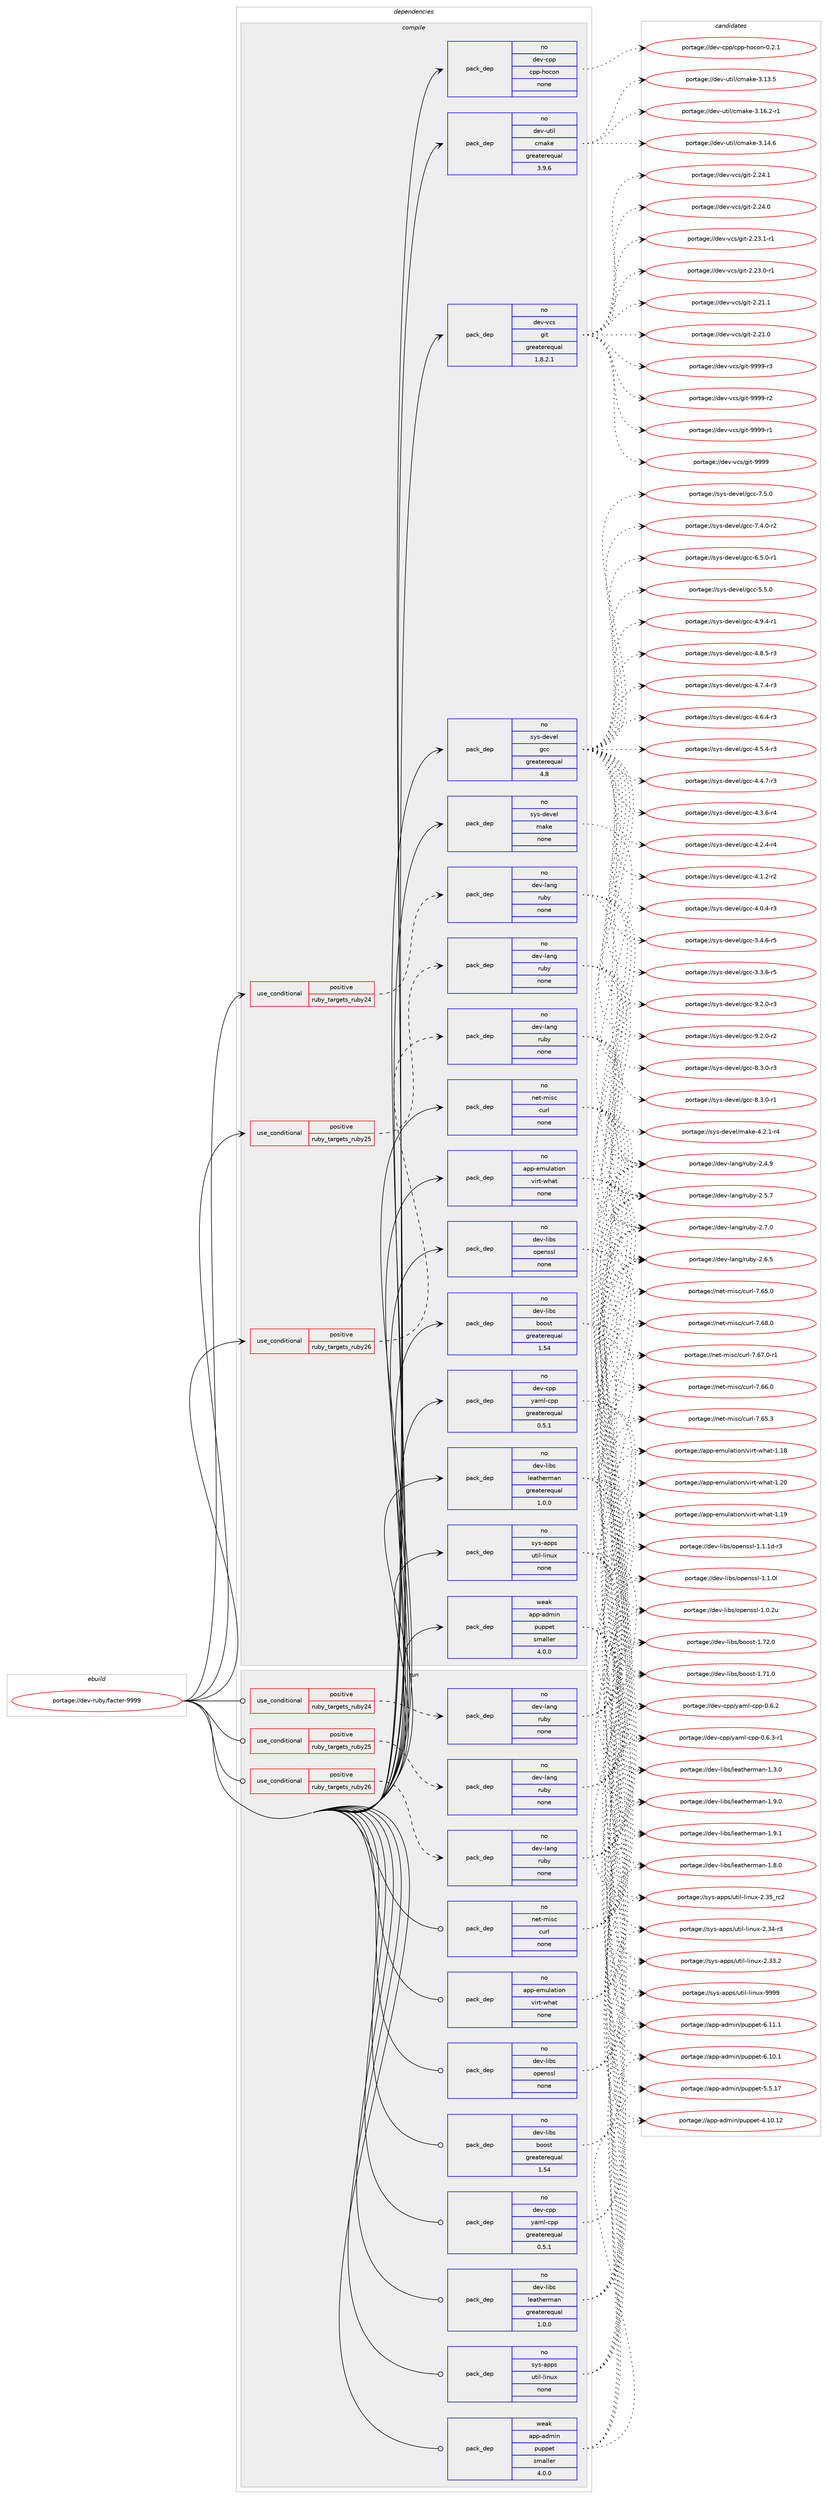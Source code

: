 digraph prolog {

# *************
# Graph options
# *************

newrank=true;
concentrate=true;
compound=true;
graph [rankdir=LR,fontname=Helvetica,fontsize=10,ranksep=1.5];#, ranksep=2.5, nodesep=0.2];
edge  [arrowhead=vee];
node  [fontname=Helvetica,fontsize=10];

# **********
# The ebuild
# **********

subgraph cluster_leftcol {
color=gray;
label=<<i>ebuild</i>>;
id [label="portage://dev-ruby/facter-9999", color=red, width=4, href="../dev-ruby/facter-9999.svg"];
}

# ****************
# The dependencies
# ****************

subgraph cluster_midcol {
color=gray;
label=<<i>dependencies</i>>;
subgraph cluster_compile {
fillcolor="#eeeeee";
style=filled;
label=<<i>compile</i>>;
subgraph cond88057 {
dependency357567 [label=<<TABLE BORDER="0" CELLBORDER="1" CELLSPACING="0" CELLPADDING="4"><TR><TD ROWSPAN="3" CELLPADDING="10">use_conditional</TD></TR><TR><TD>positive</TD></TR><TR><TD>ruby_targets_ruby24</TD></TR></TABLE>>, shape=none, color=red];
subgraph pack264697 {
dependency357568 [label=<<TABLE BORDER="0" CELLBORDER="1" CELLSPACING="0" CELLPADDING="4" WIDTH="220"><TR><TD ROWSPAN="6" CELLPADDING="30">pack_dep</TD></TR><TR><TD WIDTH="110">no</TD></TR><TR><TD>dev-lang</TD></TR><TR><TD>ruby</TD></TR><TR><TD>none</TD></TR><TR><TD></TD></TR></TABLE>>, shape=none, color=blue];
}
dependency357567:e -> dependency357568:w [weight=20,style="dashed",arrowhead="vee"];
}
id:e -> dependency357567:w [weight=20,style="solid",arrowhead="vee"];
subgraph cond88058 {
dependency357569 [label=<<TABLE BORDER="0" CELLBORDER="1" CELLSPACING="0" CELLPADDING="4"><TR><TD ROWSPAN="3" CELLPADDING="10">use_conditional</TD></TR><TR><TD>positive</TD></TR><TR><TD>ruby_targets_ruby25</TD></TR></TABLE>>, shape=none, color=red];
subgraph pack264698 {
dependency357570 [label=<<TABLE BORDER="0" CELLBORDER="1" CELLSPACING="0" CELLPADDING="4" WIDTH="220"><TR><TD ROWSPAN="6" CELLPADDING="30">pack_dep</TD></TR><TR><TD WIDTH="110">no</TD></TR><TR><TD>dev-lang</TD></TR><TR><TD>ruby</TD></TR><TR><TD>none</TD></TR><TR><TD></TD></TR></TABLE>>, shape=none, color=blue];
}
dependency357569:e -> dependency357570:w [weight=20,style="dashed",arrowhead="vee"];
}
id:e -> dependency357569:w [weight=20,style="solid",arrowhead="vee"];
subgraph cond88059 {
dependency357571 [label=<<TABLE BORDER="0" CELLBORDER="1" CELLSPACING="0" CELLPADDING="4"><TR><TD ROWSPAN="3" CELLPADDING="10">use_conditional</TD></TR><TR><TD>positive</TD></TR><TR><TD>ruby_targets_ruby26</TD></TR></TABLE>>, shape=none, color=red];
subgraph pack264699 {
dependency357572 [label=<<TABLE BORDER="0" CELLBORDER="1" CELLSPACING="0" CELLPADDING="4" WIDTH="220"><TR><TD ROWSPAN="6" CELLPADDING="30">pack_dep</TD></TR><TR><TD WIDTH="110">no</TD></TR><TR><TD>dev-lang</TD></TR><TR><TD>ruby</TD></TR><TR><TD>none</TD></TR><TR><TD></TD></TR></TABLE>>, shape=none, color=blue];
}
dependency357571:e -> dependency357572:w [weight=20,style="dashed",arrowhead="vee"];
}
id:e -> dependency357571:w [weight=20,style="solid",arrowhead="vee"];
subgraph pack264700 {
dependency357573 [label=<<TABLE BORDER="0" CELLBORDER="1" CELLSPACING="0" CELLPADDING="4" WIDTH="220"><TR><TD ROWSPAN="6" CELLPADDING="30">pack_dep</TD></TR><TR><TD WIDTH="110">no</TD></TR><TR><TD>app-emulation</TD></TR><TR><TD>virt-what</TD></TR><TR><TD>none</TD></TR><TR><TD></TD></TR></TABLE>>, shape=none, color=blue];
}
id:e -> dependency357573:w [weight=20,style="solid",arrowhead="vee"];
subgraph pack264701 {
dependency357574 [label=<<TABLE BORDER="0" CELLBORDER="1" CELLSPACING="0" CELLPADDING="4" WIDTH="220"><TR><TD ROWSPAN="6" CELLPADDING="30">pack_dep</TD></TR><TR><TD WIDTH="110">no</TD></TR><TR><TD>dev-cpp</TD></TR><TR><TD>cpp-hocon</TD></TR><TR><TD>none</TD></TR><TR><TD></TD></TR></TABLE>>, shape=none, color=blue];
}
id:e -> dependency357574:w [weight=20,style="solid",arrowhead="vee"];
subgraph pack264702 {
dependency357575 [label=<<TABLE BORDER="0" CELLBORDER="1" CELLSPACING="0" CELLPADDING="4" WIDTH="220"><TR><TD ROWSPAN="6" CELLPADDING="30">pack_dep</TD></TR><TR><TD WIDTH="110">no</TD></TR><TR><TD>dev-cpp</TD></TR><TR><TD>yaml-cpp</TD></TR><TR><TD>greaterequal</TD></TR><TR><TD>0.5.1</TD></TR></TABLE>>, shape=none, color=blue];
}
id:e -> dependency357575:w [weight=20,style="solid",arrowhead="vee"];
subgraph pack264703 {
dependency357576 [label=<<TABLE BORDER="0" CELLBORDER="1" CELLSPACING="0" CELLPADDING="4" WIDTH="220"><TR><TD ROWSPAN="6" CELLPADDING="30">pack_dep</TD></TR><TR><TD WIDTH="110">no</TD></TR><TR><TD>dev-libs</TD></TR><TR><TD>boost</TD></TR><TR><TD>greaterequal</TD></TR><TR><TD>1.54</TD></TR></TABLE>>, shape=none, color=blue];
}
id:e -> dependency357576:w [weight=20,style="solid",arrowhead="vee"];
subgraph pack264704 {
dependency357577 [label=<<TABLE BORDER="0" CELLBORDER="1" CELLSPACING="0" CELLPADDING="4" WIDTH="220"><TR><TD ROWSPAN="6" CELLPADDING="30">pack_dep</TD></TR><TR><TD WIDTH="110">no</TD></TR><TR><TD>dev-libs</TD></TR><TR><TD>leatherman</TD></TR><TR><TD>greaterequal</TD></TR><TR><TD>1.0.0</TD></TR></TABLE>>, shape=none, color=blue];
}
id:e -> dependency357577:w [weight=20,style="solid",arrowhead="vee"];
subgraph pack264705 {
dependency357578 [label=<<TABLE BORDER="0" CELLBORDER="1" CELLSPACING="0" CELLPADDING="4" WIDTH="220"><TR><TD ROWSPAN="6" CELLPADDING="30">pack_dep</TD></TR><TR><TD WIDTH="110">no</TD></TR><TR><TD>dev-libs</TD></TR><TR><TD>openssl</TD></TR><TR><TD>none</TD></TR><TR><TD></TD></TR></TABLE>>, shape=none, color=blue];
}
id:e -> dependency357578:w [weight=20,style="solid",arrowhead="vee"];
subgraph pack264706 {
dependency357579 [label=<<TABLE BORDER="0" CELLBORDER="1" CELLSPACING="0" CELLPADDING="4" WIDTH="220"><TR><TD ROWSPAN="6" CELLPADDING="30">pack_dep</TD></TR><TR><TD WIDTH="110">no</TD></TR><TR><TD>dev-util</TD></TR><TR><TD>cmake</TD></TR><TR><TD>greaterequal</TD></TR><TR><TD>3.9.6</TD></TR></TABLE>>, shape=none, color=blue];
}
id:e -> dependency357579:w [weight=20,style="solid",arrowhead="vee"];
subgraph pack264707 {
dependency357580 [label=<<TABLE BORDER="0" CELLBORDER="1" CELLSPACING="0" CELLPADDING="4" WIDTH="220"><TR><TD ROWSPAN="6" CELLPADDING="30">pack_dep</TD></TR><TR><TD WIDTH="110">no</TD></TR><TR><TD>dev-vcs</TD></TR><TR><TD>git</TD></TR><TR><TD>greaterequal</TD></TR><TR><TD>1.8.2.1</TD></TR></TABLE>>, shape=none, color=blue];
}
id:e -> dependency357580:w [weight=20,style="solid",arrowhead="vee"];
subgraph pack264708 {
dependency357581 [label=<<TABLE BORDER="0" CELLBORDER="1" CELLSPACING="0" CELLPADDING="4" WIDTH="220"><TR><TD ROWSPAN="6" CELLPADDING="30">pack_dep</TD></TR><TR><TD WIDTH="110">no</TD></TR><TR><TD>net-misc</TD></TR><TR><TD>curl</TD></TR><TR><TD>none</TD></TR><TR><TD></TD></TR></TABLE>>, shape=none, color=blue];
}
id:e -> dependency357581:w [weight=20,style="solid",arrowhead="vee"];
subgraph pack264709 {
dependency357582 [label=<<TABLE BORDER="0" CELLBORDER="1" CELLSPACING="0" CELLPADDING="4" WIDTH="220"><TR><TD ROWSPAN="6" CELLPADDING="30">pack_dep</TD></TR><TR><TD WIDTH="110">no</TD></TR><TR><TD>sys-apps</TD></TR><TR><TD>util-linux</TD></TR><TR><TD>none</TD></TR><TR><TD></TD></TR></TABLE>>, shape=none, color=blue];
}
id:e -> dependency357582:w [weight=20,style="solid",arrowhead="vee"];
subgraph pack264710 {
dependency357583 [label=<<TABLE BORDER="0" CELLBORDER="1" CELLSPACING="0" CELLPADDING="4" WIDTH="220"><TR><TD ROWSPAN="6" CELLPADDING="30">pack_dep</TD></TR><TR><TD WIDTH="110">no</TD></TR><TR><TD>sys-devel</TD></TR><TR><TD>gcc</TD></TR><TR><TD>greaterequal</TD></TR><TR><TD>4.8</TD></TR></TABLE>>, shape=none, color=blue];
}
id:e -> dependency357583:w [weight=20,style="solid",arrowhead="vee"];
subgraph pack264711 {
dependency357584 [label=<<TABLE BORDER="0" CELLBORDER="1" CELLSPACING="0" CELLPADDING="4" WIDTH="220"><TR><TD ROWSPAN="6" CELLPADDING="30">pack_dep</TD></TR><TR><TD WIDTH="110">no</TD></TR><TR><TD>sys-devel</TD></TR><TR><TD>make</TD></TR><TR><TD>none</TD></TR><TR><TD></TD></TR></TABLE>>, shape=none, color=blue];
}
id:e -> dependency357584:w [weight=20,style="solid",arrowhead="vee"];
subgraph pack264712 {
dependency357585 [label=<<TABLE BORDER="0" CELLBORDER="1" CELLSPACING="0" CELLPADDING="4" WIDTH="220"><TR><TD ROWSPAN="6" CELLPADDING="30">pack_dep</TD></TR><TR><TD WIDTH="110">weak</TD></TR><TR><TD>app-admin</TD></TR><TR><TD>puppet</TD></TR><TR><TD>smaller</TD></TR><TR><TD>4.0.0</TD></TR></TABLE>>, shape=none, color=blue];
}
id:e -> dependency357585:w [weight=20,style="solid",arrowhead="vee"];
}
subgraph cluster_compileandrun {
fillcolor="#eeeeee";
style=filled;
label=<<i>compile and run</i>>;
}
subgraph cluster_run {
fillcolor="#eeeeee";
style=filled;
label=<<i>run</i>>;
subgraph cond88060 {
dependency357586 [label=<<TABLE BORDER="0" CELLBORDER="1" CELLSPACING="0" CELLPADDING="4"><TR><TD ROWSPAN="3" CELLPADDING="10">use_conditional</TD></TR><TR><TD>positive</TD></TR><TR><TD>ruby_targets_ruby24</TD></TR></TABLE>>, shape=none, color=red];
subgraph pack264713 {
dependency357587 [label=<<TABLE BORDER="0" CELLBORDER="1" CELLSPACING="0" CELLPADDING="4" WIDTH="220"><TR><TD ROWSPAN="6" CELLPADDING="30">pack_dep</TD></TR><TR><TD WIDTH="110">no</TD></TR><TR><TD>dev-lang</TD></TR><TR><TD>ruby</TD></TR><TR><TD>none</TD></TR><TR><TD></TD></TR></TABLE>>, shape=none, color=blue];
}
dependency357586:e -> dependency357587:w [weight=20,style="dashed",arrowhead="vee"];
}
id:e -> dependency357586:w [weight=20,style="solid",arrowhead="odot"];
subgraph cond88061 {
dependency357588 [label=<<TABLE BORDER="0" CELLBORDER="1" CELLSPACING="0" CELLPADDING="4"><TR><TD ROWSPAN="3" CELLPADDING="10">use_conditional</TD></TR><TR><TD>positive</TD></TR><TR><TD>ruby_targets_ruby25</TD></TR></TABLE>>, shape=none, color=red];
subgraph pack264714 {
dependency357589 [label=<<TABLE BORDER="0" CELLBORDER="1" CELLSPACING="0" CELLPADDING="4" WIDTH="220"><TR><TD ROWSPAN="6" CELLPADDING="30">pack_dep</TD></TR><TR><TD WIDTH="110">no</TD></TR><TR><TD>dev-lang</TD></TR><TR><TD>ruby</TD></TR><TR><TD>none</TD></TR><TR><TD></TD></TR></TABLE>>, shape=none, color=blue];
}
dependency357588:e -> dependency357589:w [weight=20,style="dashed",arrowhead="vee"];
}
id:e -> dependency357588:w [weight=20,style="solid",arrowhead="odot"];
subgraph cond88062 {
dependency357590 [label=<<TABLE BORDER="0" CELLBORDER="1" CELLSPACING="0" CELLPADDING="4"><TR><TD ROWSPAN="3" CELLPADDING="10">use_conditional</TD></TR><TR><TD>positive</TD></TR><TR><TD>ruby_targets_ruby26</TD></TR></TABLE>>, shape=none, color=red];
subgraph pack264715 {
dependency357591 [label=<<TABLE BORDER="0" CELLBORDER="1" CELLSPACING="0" CELLPADDING="4" WIDTH="220"><TR><TD ROWSPAN="6" CELLPADDING="30">pack_dep</TD></TR><TR><TD WIDTH="110">no</TD></TR><TR><TD>dev-lang</TD></TR><TR><TD>ruby</TD></TR><TR><TD>none</TD></TR><TR><TD></TD></TR></TABLE>>, shape=none, color=blue];
}
dependency357590:e -> dependency357591:w [weight=20,style="dashed",arrowhead="vee"];
}
id:e -> dependency357590:w [weight=20,style="solid",arrowhead="odot"];
subgraph pack264716 {
dependency357592 [label=<<TABLE BORDER="0" CELLBORDER="1" CELLSPACING="0" CELLPADDING="4" WIDTH="220"><TR><TD ROWSPAN="6" CELLPADDING="30">pack_dep</TD></TR><TR><TD WIDTH="110">no</TD></TR><TR><TD>app-emulation</TD></TR><TR><TD>virt-what</TD></TR><TR><TD>none</TD></TR><TR><TD></TD></TR></TABLE>>, shape=none, color=blue];
}
id:e -> dependency357592:w [weight=20,style="solid",arrowhead="odot"];
subgraph pack264717 {
dependency357593 [label=<<TABLE BORDER="0" CELLBORDER="1" CELLSPACING="0" CELLPADDING="4" WIDTH="220"><TR><TD ROWSPAN="6" CELLPADDING="30">pack_dep</TD></TR><TR><TD WIDTH="110">no</TD></TR><TR><TD>dev-cpp</TD></TR><TR><TD>yaml-cpp</TD></TR><TR><TD>greaterequal</TD></TR><TR><TD>0.5.1</TD></TR></TABLE>>, shape=none, color=blue];
}
id:e -> dependency357593:w [weight=20,style="solid",arrowhead="odot"];
subgraph pack264718 {
dependency357594 [label=<<TABLE BORDER="0" CELLBORDER="1" CELLSPACING="0" CELLPADDING="4" WIDTH="220"><TR><TD ROWSPAN="6" CELLPADDING="30">pack_dep</TD></TR><TR><TD WIDTH="110">no</TD></TR><TR><TD>dev-libs</TD></TR><TR><TD>boost</TD></TR><TR><TD>greaterequal</TD></TR><TR><TD>1.54</TD></TR></TABLE>>, shape=none, color=blue];
}
id:e -> dependency357594:w [weight=20,style="solid",arrowhead="odot"];
subgraph pack264719 {
dependency357595 [label=<<TABLE BORDER="0" CELLBORDER="1" CELLSPACING="0" CELLPADDING="4" WIDTH="220"><TR><TD ROWSPAN="6" CELLPADDING="30">pack_dep</TD></TR><TR><TD WIDTH="110">no</TD></TR><TR><TD>dev-libs</TD></TR><TR><TD>leatherman</TD></TR><TR><TD>greaterequal</TD></TR><TR><TD>1.0.0</TD></TR></TABLE>>, shape=none, color=blue];
}
id:e -> dependency357595:w [weight=20,style="solid",arrowhead="odot"];
subgraph pack264720 {
dependency357596 [label=<<TABLE BORDER="0" CELLBORDER="1" CELLSPACING="0" CELLPADDING="4" WIDTH="220"><TR><TD ROWSPAN="6" CELLPADDING="30">pack_dep</TD></TR><TR><TD WIDTH="110">no</TD></TR><TR><TD>dev-libs</TD></TR><TR><TD>openssl</TD></TR><TR><TD>none</TD></TR><TR><TD></TD></TR></TABLE>>, shape=none, color=blue];
}
id:e -> dependency357596:w [weight=20,style="solid",arrowhead="odot"];
subgraph pack264721 {
dependency357597 [label=<<TABLE BORDER="0" CELLBORDER="1" CELLSPACING="0" CELLPADDING="4" WIDTH="220"><TR><TD ROWSPAN="6" CELLPADDING="30">pack_dep</TD></TR><TR><TD WIDTH="110">no</TD></TR><TR><TD>net-misc</TD></TR><TR><TD>curl</TD></TR><TR><TD>none</TD></TR><TR><TD></TD></TR></TABLE>>, shape=none, color=blue];
}
id:e -> dependency357597:w [weight=20,style="solid",arrowhead="odot"];
subgraph pack264722 {
dependency357598 [label=<<TABLE BORDER="0" CELLBORDER="1" CELLSPACING="0" CELLPADDING="4" WIDTH="220"><TR><TD ROWSPAN="6" CELLPADDING="30">pack_dep</TD></TR><TR><TD WIDTH="110">no</TD></TR><TR><TD>sys-apps</TD></TR><TR><TD>util-linux</TD></TR><TR><TD>none</TD></TR><TR><TD></TD></TR></TABLE>>, shape=none, color=blue];
}
id:e -> dependency357598:w [weight=20,style="solid",arrowhead="odot"];
subgraph pack264723 {
dependency357599 [label=<<TABLE BORDER="0" CELLBORDER="1" CELLSPACING="0" CELLPADDING="4" WIDTH="220"><TR><TD ROWSPAN="6" CELLPADDING="30">pack_dep</TD></TR><TR><TD WIDTH="110">weak</TD></TR><TR><TD>app-admin</TD></TR><TR><TD>puppet</TD></TR><TR><TD>smaller</TD></TR><TR><TD>4.0.0</TD></TR></TABLE>>, shape=none, color=blue];
}
id:e -> dependency357599:w [weight=20,style="solid",arrowhead="odot"];
}
}

# **************
# The candidates
# **************

subgraph cluster_choices {
rank=same;
color=gray;
label=<<i>candidates</i>>;

subgraph choice264697 {
color=black;
nodesep=1;
choice10010111845108971101034711411798121455046554648 [label="portage://dev-lang/ruby-2.7.0", color=red, width=4,href="../dev-lang/ruby-2.7.0.svg"];
choice10010111845108971101034711411798121455046544653 [label="portage://dev-lang/ruby-2.6.5", color=red, width=4,href="../dev-lang/ruby-2.6.5.svg"];
choice10010111845108971101034711411798121455046534655 [label="portage://dev-lang/ruby-2.5.7", color=red, width=4,href="../dev-lang/ruby-2.5.7.svg"];
choice10010111845108971101034711411798121455046524657 [label="portage://dev-lang/ruby-2.4.9", color=red, width=4,href="../dev-lang/ruby-2.4.9.svg"];
dependency357568:e -> choice10010111845108971101034711411798121455046554648:w [style=dotted,weight="100"];
dependency357568:e -> choice10010111845108971101034711411798121455046544653:w [style=dotted,weight="100"];
dependency357568:e -> choice10010111845108971101034711411798121455046534655:w [style=dotted,weight="100"];
dependency357568:e -> choice10010111845108971101034711411798121455046524657:w [style=dotted,weight="100"];
}
subgraph choice264698 {
color=black;
nodesep=1;
choice10010111845108971101034711411798121455046554648 [label="portage://dev-lang/ruby-2.7.0", color=red, width=4,href="../dev-lang/ruby-2.7.0.svg"];
choice10010111845108971101034711411798121455046544653 [label="portage://dev-lang/ruby-2.6.5", color=red, width=4,href="../dev-lang/ruby-2.6.5.svg"];
choice10010111845108971101034711411798121455046534655 [label="portage://dev-lang/ruby-2.5.7", color=red, width=4,href="../dev-lang/ruby-2.5.7.svg"];
choice10010111845108971101034711411798121455046524657 [label="portage://dev-lang/ruby-2.4.9", color=red, width=4,href="../dev-lang/ruby-2.4.9.svg"];
dependency357570:e -> choice10010111845108971101034711411798121455046554648:w [style=dotted,weight="100"];
dependency357570:e -> choice10010111845108971101034711411798121455046544653:w [style=dotted,weight="100"];
dependency357570:e -> choice10010111845108971101034711411798121455046534655:w [style=dotted,weight="100"];
dependency357570:e -> choice10010111845108971101034711411798121455046524657:w [style=dotted,weight="100"];
}
subgraph choice264699 {
color=black;
nodesep=1;
choice10010111845108971101034711411798121455046554648 [label="portage://dev-lang/ruby-2.7.0", color=red, width=4,href="../dev-lang/ruby-2.7.0.svg"];
choice10010111845108971101034711411798121455046544653 [label="portage://dev-lang/ruby-2.6.5", color=red, width=4,href="../dev-lang/ruby-2.6.5.svg"];
choice10010111845108971101034711411798121455046534655 [label="portage://dev-lang/ruby-2.5.7", color=red, width=4,href="../dev-lang/ruby-2.5.7.svg"];
choice10010111845108971101034711411798121455046524657 [label="portage://dev-lang/ruby-2.4.9", color=red, width=4,href="../dev-lang/ruby-2.4.9.svg"];
dependency357572:e -> choice10010111845108971101034711411798121455046554648:w [style=dotted,weight="100"];
dependency357572:e -> choice10010111845108971101034711411798121455046544653:w [style=dotted,weight="100"];
dependency357572:e -> choice10010111845108971101034711411798121455046534655:w [style=dotted,weight="100"];
dependency357572:e -> choice10010111845108971101034711411798121455046524657:w [style=dotted,weight="100"];
}
subgraph choice264700 {
color=black;
nodesep=1;
choice9711211245101109117108971161051111104711810511411645119104971164549465048 [label="portage://app-emulation/virt-what-1.20", color=red, width=4,href="../app-emulation/virt-what-1.20.svg"];
choice9711211245101109117108971161051111104711810511411645119104971164549464957 [label="portage://app-emulation/virt-what-1.19", color=red, width=4,href="../app-emulation/virt-what-1.19.svg"];
choice9711211245101109117108971161051111104711810511411645119104971164549464956 [label="portage://app-emulation/virt-what-1.18", color=red, width=4,href="../app-emulation/virt-what-1.18.svg"];
dependency357573:e -> choice9711211245101109117108971161051111104711810511411645119104971164549465048:w [style=dotted,weight="100"];
dependency357573:e -> choice9711211245101109117108971161051111104711810511411645119104971164549464957:w [style=dotted,weight="100"];
dependency357573:e -> choice9711211245101109117108971161051111104711810511411645119104971164549464956:w [style=dotted,weight="100"];
}
subgraph choice264701 {
color=black;
nodesep=1;
choice100101118459911211247991121124510411199111110454846504649 [label="portage://dev-cpp/cpp-hocon-0.2.1", color=red, width=4,href="../dev-cpp/cpp-hocon-0.2.1.svg"];
dependency357574:e -> choice100101118459911211247991121124510411199111110454846504649:w [style=dotted,weight="100"];
}
subgraph choice264702 {
color=black;
nodesep=1;
choice1001011184599112112471219710910845991121124548465446514511449 [label="portage://dev-cpp/yaml-cpp-0.6.3-r1", color=red, width=4,href="../dev-cpp/yaml-cpp-0.6.3-r1.svg"];
choice100101118459911211247121971091084599112112454846544650 [label="portage://dev-cpp/yaml-cpp-0.6.2", color=red, width=4,href="../dev-cpp/yaml-cpp-0.6.2.svg"];
dependency357575:e -> choice1001011184599112112471219710910845991121124548465446514511449:w [style=dotted,weight="100"];
dependency357575:e -> choice100101118459911211247121971091084599112112454846544650:w [style=dotted,weight="100"];
}
subgraph choice264703 {
color=black;
nodesep=1;
choice1001011184510810598115479811111111511645494655504648 [label="portage://dev-libs/boost-1.72.0", color=red, width=4,href="../dev-libs/boost-1.72.0.svg"];
choice1001011184510810598115479811111111511645494655494648 [label="portage://dev-libs/boost-1.71.0", color=red, width=4,href="../dev-libs/boost-1.71.0.svg"];
dependency357576:e -> choice1001011184510810598115479811111111511645494655504648:w [style=dotted,weight="100"];
dependency357576:e -> choice1001011184510810598115479811111111511645494655494648:w [style=dotted,weight="100"];
}
subgraph choice264704 {
color=black;
nodesep=1;
choice1001011184510810598115471081019711610410111410997110454946574649 [label="portage://dev-libs/leatherman-1.9.1", color=red, width=4,href="../dev-libs/leatherman-1.9.1.svg"];
choice1001011184510810598115471081019711610410111410997110454946574648 [label="portage://dev-libs/leatherman-1.9.0", color=red, width=4,href="../dev-libs/leatherman-1.9.0.svg"];
choice1001011184510810598115471081019711610410111410997110454946564648 [label="portage://dev-libs/leatherman-1.8.0", color=red, width=4,href="../dev-libs/leatherman-1.8.0.svg"];
choice1001011184510810598115471081019711610410111410997110454946514648 [label="portage://dev-libs/leatherman-1.3.0", color=red, width=4,href="../dev-libs/leatherman-1.3.0.svg"];
dependency357577:e -> choice1001011184510810598115471081019711610410111410997110454946574649:w [style=dotted,weight="100"];
dependency357577:e -> choice1001011184510810598115471081019711610410111410997110454946574648:w [style=dotted,weight="100"];
dependency357577:e -> choice1001011184510810598115471081019711610410111410997110454946564648:w [style=dotted,weight="100"];
dependency357577:e -> choice1001011184510810598115471081019711610410111410997110454946514648:w [style=dotted,weight="100"];
}
subgraph choice264705 {
color=black;
nodesep=1;
choice1001011184510810598115471111121011101151151084549464946491004511451 [label="portage://dev-libs/openssl-1.1.1d-r3", color=red, width=4,href="../dev-libs/openssl-1.1.1d-r3.svg"];
choice100101118451081059811547111112101110115115108454946494648108 [label="portage://dev-libs/openssl-1.1.0l", color=red, width=4,href="../dev-libs/openssl-1.1.0l.svg"];
choice100101118451081059811547111112101110115115108454946484650117 [label="portage://dev-libs/openssl-1.0.2u", color=red, width=4,href="../dev-libs/openssl-1.0.2u.svg"];
dependency357578:e -> choice1001011184510810598115471111121011101151151084549464946491004511451:w [style=dotted,weight="100"];
dependency357578:e -> choice100101118451081059811547111112101110115115108454946494648108:w [style=dotted,weight="100"];
dependency357578:e -> choice100101118451081059811547111112101110115115108454946484650117:w [style=dotted,weight="100"];
}
subgraph choice264706 {
color=black;
nodesep=1;
choice10010111845117116105108479910997107101455146495446504511449 [label="portage://dev-util/cmake-3.16.2-r1", color=red, width=4,href="../dev-util/cmake-3.16.2-r1.svg"];
choice1001011184511711610510847991099710710145514649524654 [label="portage://dev-util/cmake-3.14.6", color=red, width=4,href="../dev-util/cmake-3.14.6.svg"];
choice1001011184511711610510847991099710710145514649514653 [label="portage://dev-util/cmake-3.13.5", color=red, width=4,href="../dev-util/cmake-3.13.5.svg"];
dependency357579:e -> choice10010111845117116105108479910997107101455146495446504511449:w [style=dotted,weight="100"];
dependency357579:e -> choice1001011184511711610510847991099710710145514649524654:w [style=dotted,weight="100"];
dependency357579:e -> choice1001011184511711610510847991099710710145514649514653:w [style=dotted,weight="100"];
}
subgraph choice264707 {
color=black;
nodesep=1;
choice10010111845118991154710310511645575757574511451 [label="portage://dev-vcs/git-9999-r3", color=red, width=4,href="../dev-vcs/git-9999-r3.svg"];
choice10010111845118991154710310511645575757574511450 [label="portage://dev-vcs/git-9999-r2", color=red, width=4,href="../dev-vcs/git-9999-r2.svg"];
choice10010111845118991154710310511645575757574511449 [label="portage://dev-vcs/git-9999-r1", color=red, width=4,href="../dev-vcs/git-9999-r1.svg"];
choice1001011184511899115471031051164557575757 [label="portage://dev-vcs/git-9999", color=red, width=4,href="../dev-vcs/git-9999.svg"];
choice10010111845118991154710310511645504650524649 [label="portage://dev-vcs/git-2.24.1", color=red, width=4,href="../dev-vcs/git-2.24.1.svg"];
choice10010111845118991154710310511645504650524648 [label="portage://dev-vcs/git-2.24.0", color=red, width=4,href="../dev-vcs/git-2.24.0.svg"];
choice100101118451189911547103105116455046505146494511449 [label="portage://dev-vcs/git-2.23.1-r1", color=red, width=4,href="../dev-vcs/git-2.23.1-r1.svg"];
choice100101118451189911547103105116455046505146484511449 [label="portage://dev-vcs/git-2.23.0-r1", color=red, width=4,href="../dev-vcs/git-2.23.0-r1.svg"];
choice10010111845118991154710310511645504650494649 [label="portage://dev-vcs/git-2.21.1", color=red, width=4,href="../dev-vcs/git-2.21.1.svg"];
choice10010111845118991154710310511645504650494648 [label="portage://dev-vcs/git-2.21.0", color=red, width=4,href="../dev-vcs/git-2.21.0.svg"];
dependency357580:e -> choice10010111845118991154710310511645575757574511451:w [style=dotted,weight="100"];
dependency357580:e -> choice10010111845118991154710310511645575757574511450:w [style=dotted,weight="100"];
dependency357580:e -> choice10010111845118991154710310511645575757574511449:w [style=dotted,weight="100"];
dependency357580:e -> choice1001011184511899115471031051164557575757:w [style=dotted,weight="100"];
dependency357580:e -> choice10010111845118991154710310511645504650524649:w [style=dotted,weight="100"];
dependency357580:e -> choice10010111845118991154710310511645504650524648:w [style=dotted,weight="100"];
dependency357580:e -> choice100101118451189911547103105116455046505146494511449:w [style=dotted,weight="100"];
dependency357580:e -> choice100101118451189911547103105116455046505146484511449:w [style=dotted,weight="100"];
dependency357580:e -> choice10010111845118991154710310511645504650494649:w [style=dotted,weight="100"];
dependency357580:e -> choice10010111845118991154710310511645504650494648:w [style=dotted,weight="100"];
}
subgraph choice264708 {
color=black;
nodesep=1;
choice1101011164510910511599479911711410845554654564648 [label="portage://net-misc/curl-7.68.0", color=red, width=4,href="../net-misc/curl-7.68.0.svg"];
choice11010111645109105115994799117114108455546545546484511449 [label="portage://net-misc/curl-7.67.0-r1", color=red, width=4,href="../net-misc/curl-7.67.0-r1.svg"];
choice1101011164510910511599479911711410845554654544648 [label="portage://net-misc/curl-7.66.0", color=red, width=4,href="../net-misc/curl-7.66.0.svg"];
choice1101011164510910511599479911711410845554654534651 [label="portage://net-misc/curl-7.65.3", color=red, width=4,href="../net-misc/curl-7.65.3.svg"];
choice1101011164510910511599479911711410845554654534648 [label="portage://net-misc/curl-7.65.0", color=red, width=4,href="../net-misc/curl-7.65.0.svg"];
dependency357581:e -> choice1101011164510910511599479911711410845554654564648:w [style=dotted,weight="100"];
dependency357581:e -> choice11010111645109105115994799117114108455546545546484511449:w [style=dotted,weight="100"];
dependency357581:e -> choice1101011164510910511599479911711410845554654544648:w [style=dotted,weight="100"];
dependency357581:e -> choice1101011164510910511599479911711410845554654534651:w [style=dotted,weight="100"];
dependency357581:e -> choice1101011164510910511599479911711410845554654534648:w [style=dotted,weight="100"];
}
subgraph choice264709 {
color=black;
nodesep=1;
choice115121115459711211211547117116105108451081051101171204557575757 [label="portage://sys-apps/util-linux-9999", color=red, width=4,href="../sys-apps/util-linux-9999.svg"];
choice115121115459711211211547117116105108451081051101171204550465153951149950 [label="portage://sys-apps/util-linux-2.35_rc2", color=red, width=4,href="../sys-apps/util-linux-2.35_rc2.svg"];
choice1151211154597112112115471171161051084510810511011712045504651524511451 [label="portage://sys-apps/util-linux-2.34-r3", color=red, width=4,href="../sys-apps/util-linux-2.34-r3.svg"];
choice1151211154597112112115471171161051084510810511011712045504651514650 [label="portage://sys-apps/util-linux-2.33.2", color=red, width=4,href="../sys-apps/util-linux-2.33.2.svg"];
dependency357582:e -> choice115121115459711211211547117116105108451081051101171204557575757:w [style=dotted,weight="100"];
dependency357582:e -> choice115121115459711211211547117116105108451081051101171204550465153951149950:w [style=dotted,weight="100"];
dependency357582:e -> choice1151211154597112112115471171161051084510810511011712045504651524511451:w [style=dotted,weight="100"];
dependency357582:e -> choice1151211154597112112115471171161051084510810511011712045504651514650:w [style=dotted,weight="100"];
}
subgraph choice264710 {
color=black;
nodesep=1;
choice115121115451001011181011084710399994557465046484511451 [label="portage://sys-devel/gcc-9.2.0-r3", color=red, width=4,href="../sys-devel/gcc-9.2.0-r3.svg"];
choice115121115451001011181011084710399994557465046484511450 [label="portage://sys-devel/gcc-9.2.0-r2", color=red, width=4,href="../sys-devel/gcc-9.2.0-r2.svg"];
choice115121115451001011181011084710399994556465146484511451 [label="portage://sys-devel/gcc-8.3.0-r3", color=red, width=4,href="../sys-devel/gcc-8.3.0-r3.svg"];
choice115121115451001011181011084710399994556465146484511449 [label="portage://sys-devel/gcc-8.3.0-r1", color=red, width=4,href="../sys-devel/gcc-8.3.0-r1.svg"];
choice11512111545100101118101108471039999455546534648 [label="portage://sys-devel/gcc-7.5.0", color=red, width=4,href="../sys-devel/gcc-7.5.0.svg"];
choice115121115451001011181011084710399994555465246484511450 [label="portage://sys-devel/gcc-7.4.0-r2", color=red, width=4,href="../sys-devel/gcc-7.4.0-r2.svg"];
choice115121115451001011181011084710399994554465346484511449 [label="portage://sys-devel/gcc-6.5.0-r1", color=red, width=4,href="../sys-devel/gcc-6.5.0-r1.svg"];
choice11512111545100101118101108471039999455346534648 [label="portage://sys-devel/gcc-5.5.0", color=red, width=4,href="../sys-devel/gcc-5.5.0.svg"];
choice115121115451001011181011084710399994552465746524511449 [label="portage://sys-devel/gcc-4.9.4-r1", color=red, width=4,href="../sys-devel/gcc-4.9.4-r1.svg"];
choice115121115451001011181011084710399994552465646534511451 [label="portage://sys-devel/gcc-4.8.5-r3", color=red, width=4,href="../sys-devel/gcc-4.8.5-r3.svg"];
choice115121115451001011181011084710399994552465546524511451 [label="portage://sys-devel/gcc-4.7.4-r3", color=red, width=4,href="../sys-devel/gcc-4.7.4-r3.svg"];
choice115121115451001011181011084710399994552465446524511451 [label="portage://sys-devel/gcc-4.6.4-r3", color=red, width=4,href="../sys-devel/gcc-4.6.4-r3.svg"];
choice115121115451001011181011084710399994552465346524511451 [label="portage://sys-devel/gcc-4.5.4-r3", color=red, width=4,href="../sys-devel/gcc-4.5.4-r3.svg"];
choice115121115451001011181011084710399994552465246554511451 [label="portage://sys-devel/gcc-4.4.7-r3", color=red, width=4,href="../sys-devel/gcc-4.4.7-r3.svg"];
choice115121115451001011181011084710399994552465146544511452 [label="portage://sys-devel/gcc-4.3.6-r4", color=red, width=4,href="../sys-devel/gcc-4.3.6-r4.svg"];
choice115121115451001011181011084710399994552465046524511452 [label="portage://sys-devel/gcc-4.2.4-r4", color=red, width=4,href="../sys-devel/gcc-4.2.4-r4.svg"];
choice115121115451001011181011084710399994552464946504511450 [label="portage://sys-devel/gcc-4.1.2-r2", color=red, width=4,href="../sys-devel/gcc-4.1.2-r2.svg"];
choice115121115451001011181011084710399994552464846524511451 [label="portage://sys-devel/gcc-4.0.4-r3", color=red, width=4,href="../sys-devel/gcc-4.0.4-r3.svg"];
choice115121115451001011181011084710399994551465246544511453 [label="portage://sys-devel/gcc-3.4.6-r5", color=red, width=4,href="../sys-devel/gcc-3.4.6-r5.svg"];
choice115121115451001011181011084710399994551465146544511453 [label="portage://sys-devel/gcc-3.3.6-r5", color=red, width=4,href="../sys-devel/gcc-3.3.6-r5.svg"];
dependency357583:e -> choice115121115451001011181011084710399994557465046484511451:w [style=dotted,weight="100"];
dependency357583:e -> choice115121115451001011181011084710399994557465046484511450:w [style=dotted,weight="100"];
dependency357583:e -> choice115121115451001011181011084710399994556465146484511451:w [style=dotted,weight="100"];
dependency357583:e -> choice115121115451001011181011084710399994556465146484511449:w [style=dotted,weight="100"];
dependency357583:e -> choice11512111545100101118101108471039999455546534648:w [style=dotted,weight="100"];
dependency357583:e -> choice115121115451001011181011084710399994555465246484511450:w [style=dotted,weight="100"];
dependency357583:e -> choice115121115451001011181011084710399994554465346484511449:w [style=dotted,weight="100"];
dependency357583:e -> choice11512111545100101118101108471039999455346534648:w [style=dotted,weight="100"];
dependency357583:e -> choice115121115451001011181011084710399994552465746524511449:w [style=dotted,weight="100"];
dependency357583:e -> choice115121115451001011181011084710399994552465646534511451:w [style=dotted,weight="100"];
dependency357583:e -> choice115121115451001011181011084710399994552465546524511451:w [style=dotted,weight="100"];
dependency357583:e -> choice115121115451001011181011084710399994552465446524511451:w [style=dotted,weight="100"];
dependency357583:e -> choice115121115451001011181011084710399994552465346524511451:w [style=dotted,weight="100"];
dependency357583:e -> choice115121115451001011181011084710399994552465246554511451:w [style=dotted,weight="100"];
dependency357583:e -> choice115121115451001011181011084710399994552465146544511452:w [style=dotted,weight="100"];
dependency357583:e -> choice115121115451001011181011084710399994552465046524511452:w [style=dotted,weight="100"];
dependency357583:e -> choice115121115451001011181011084710399994552464946504511450:w [style=dotted,weight="100"];
dependency357583:e -> choice115121115451001011181011084710399994552464846524511451:w [style=dotted,weight="100"];
dependency357583:e -> choice115121115451001011181011084710399994551465246544511453:w [style=dotted,weight="100"];
dependency357583:e -> choice115121115451001011181011084710399994551465146544511453:w [style=dotted,weight="100"];
}
subgraph choice264711 {
color=black;
nodesep=1;
choice1151211154510010111810110847109971071014552465046494511452 [label="portage://sys-devel/make-4.2.1-r4", color=red, width=4,href="../sys-devel/make-4.2.1-r4.svg"];
dependency357584:e -> choice1151211154510010111810110847109971071014552465046494511452:w [style=dotted,weight="100"];
}
subgraph choice264712 {
color=black;
nodesep=1;
choice9711211245971001091051104711211711211210111645544649494649 [label="portage://app-admin/puppet-6.11.1", color=red, width=4,href="../app-admin/puppet-6.11.1.svg"];
choice9711211245971001091051104711211711211210111645544649484649 [label="portage://app-admin/puppet-6.10.1", color=red, width=4,href="../app-admin/puppet-6.10.1.svg"];
choice9711211245971001091051104711211711211210111645534653464955 [label="portage://app-admin/puppet-5.5.17", color=red, width=4,href="../app-admin/puppet-5.5.17.svg"];
choice971121124597100109105110471121171121121011164552464948464950 [label="portage://app-admin/puppet-4.10.12", color=red, width=4,href="../app-admin/puppet-4.10.12.svg"];
dependency357585:e -> choice9711211245971001091051104711211711211210111645544649494649:w [style=dotted,weight="100"];
dependency357585:e -> choice9711211245971001091051104711211711211210111645544649484649:w [style=dotted,weight="100"];
dependency357585:e -> choice9711211245971001091051104711211711211210111645534653464955:w [style=dotted,weight="100"];
dependency357585:e -> choice971121124597100109105110471121171121121011164552464948464950:w [style=dotted,weight="100"];
}
subgraph choice264713 {
color=black;
nodesep=1;
choice10010111845108971101034711411798121455046554648 [label="portage://dev-lang/ruby-2.7.0", color=red, width=4,href="../dev-lang/ruby-2.7.0.svg"];
choice10010111845108971101034711411798121455046544653 [label="portage://dev-lang/ruby-2.6.5", color=red, width=4,href="../dev-lang/ruby-2.6.5.svg"];
choice10010111845108971101034711411798121455046534655 [label="portage://dev-lang/ruby-2.5.7", color=red, width=4,href="../dev-lang/ruby-2.5.7.svg"];
choice10010111845108971101034711411798121455046524657 [label="portage://dev-lang/ruby-2.4.9", color=red, width=4,href="../dev-lang/ruby-2.4.9.svg"];
dependency357587:e -> choice10010111845108971101034711411798121455046554648:w [style=dotted,weight="100"];
dependency357587:e -> choice10010111845108971101034711411798121455046544653:w [style=dotted,weight="100"];
dependency357587:e -> choice10010111845108971101034711411798121455046534655:w [style=dotted,weight="100"];
dependency357587:e -> choice10010111845108971101034711411798121455046524657:w [style=dotted,weight="100"];
}
subgraph choice264714 {
color=black;
nodesep=1;
choice10010111845108971101034711411798121455046554648 [label="portage://dev-lang/ruby-2.7.0", color=red, width=4,href="../dev-lang/ruby-2.7.0.svg"];
choice10010111845108971101034711411798121455046544653 [label="portage://dev-lang/ruby-2.6.5", color=red, width=4,href="../dev-lang/ruby-2.6.5.svg"];
choice10010111845108971101034711411798121455046534655 [label="portage://dev-lang/ruby-2.5.7", color=red, width=4,href="../dev-lang/ruby-2.5.7.svg"];
choice10010111845108971101034711411798121455046524657 [label="portage://dev-lang/ruby-2.4.9", color=red, width=4,href="../dev-lang/ruby-2.4.9.svg"];
dependency357589:e -> choice10010111845108971101034711411798121455046554648:w [style=dotted,weight="100"];
dependency357589:e -> choice10010111845108971101034711411798121455046544653:w [style=dotted,weight="100"];
dependency357589:e -> choice10010111845108971101034711411798121455046534655:w [style=dotted,weight="100"];
dependency357589:e -> choice10010111845108971101034711411798121455046524657:w [style=dotted,weight="100"];
}
subgraph choice264715 {
color=black;
nodesep=1;
choice10010111845108971101034711411798121455046554648 [label="portage://dev-lang/ruby-2.7.0", color=red, width=4,href="../dev-lang/ruby-2.7.0.svg"];
choice10010111845108971101034711411798121455046544653 [label="portage://dev-lang/ruby-2.6.5", color=red, width=4,href="../dev-lang/ruby-2.6.5.svg"];
choice10010111845108971101034711411798121455046534655 [label="portage://dev-lang/ruby-2.5.7", color=red, width=4,href="../dev-lang/ruby-2.5.7.svg"];
choice10010111845108971101034711411798121455046524657 [label="portage://dev-lang/ruby-2.4.9", color=red, width=4,href="../dev-lang/ruby-2.4.9.svg"];
dependency357591:e -> choice10010111845108971101034711411798121455046554648:w [style=dotted,weight="100"];
dependency357591:e -> choice10010111845108971101034711411798121455046544653:w [style=dotted,weight="100"];
dependency357591:e -> choice10010111845108971101034711411798121455046534655:w [style=dotted,weight="100"];
dependency357591:e -> choice10010111845108971101034711411798121455046524657:w [style=dotted,weight="100"];
}
subgraph choice264716 {
color=black;
nodesep=1;
choice9711211245101109117108971161051111104711810511411645119104971164549465048 [label="portage://app-emulation/virt-what-1.20", color=red, width=4,href="../app-emulation/virt-what-1.20.svg"];
choice9711211245101109117108971161051111104711810511411645119104971164549464957 [label="portage://app-emulation/virt-what-1.19", color=red, width=4,href="../app-emulation/virt-what-1.19.svg"];
choice9711211245101109117108971161051111104711810511411645119104971164549464956 [label="portage://app-emulation/virt-what-1.18", color=red, width=4,href="../app-emulation/virt-what-1.18.svg"];
dependency357592:e -> choice9711211245101109117108971161051111104711810511411645119104971164549465048:w [style=dotted,weight="100"];
dependency357592:e -> choice9711211245101109117108971161051111104711810511411645119104971164549464957:w [style=dotted,weight="100"];
dependency357592:e -> choice9711211245101109117108971161051111104711810511411645119104971164549464956:w [style=dotted,weight="100"];
}
subgraph choice264717 {
color=black;
nodesep=1;
choice1001011184599112112471219710910845991121124548465446514511449 [label="portage://dev-cpp/yaml-cpp-0.6.3-r1", color=red, width=4,href="../dev-cpp/yaml-cpp-0.6.3-r1.svg"];
choice100101118459911211247121971091084599112112454846544650 [label="portage://dev-cpp/yaml-cpp-0.6.2", color=red, width=4,href="../dev-cpp/yaml-cpp-0.6.2.svg"];
dependency357593:e -> choice1001011184599112112471219710910845991121124548465446514511449:w [style=dotted,weight="100"];
dependency357593:e -> choice100101118459911211247121971091084599112112454846544650:w [style=dotted,weight="100"];
}
subgraph choice264718 {
color=black;
nodesep=1;
choice1001011184510810598115479811111111511645494655504648 [label="portage://dev-libs/boost-1.72.0", color=red, width=4,href="../dev-libs/boost-1.72.0.svg"];
choice1001011184510810598115479811111111511645494655494648 [label="portage://dev-libs/boost-1.71.0", color=red, width=4,href="../dev-libs/boost-1.71.0.svg"];
dependency357594:e -> choice1001011184510810598115479811111111511645494655504648:w [style=dotted,weight="100"];
dependency357594:e -> choice1001011184510810598115479811111111511645494655494648:w [style=dotted,weight="100"];
}
subgraph choice264719 {
color=black;
nodesep=1;
choice1001011184510810598115471081019711610410111410997110454946574649 [label="portage://dev-libs/leatherman-1.9.1", color=red, width=4,href="../dev-libs/leatherman-1.9.1.svg"];
choice1001011184510810598115471081019711610410111410997110454946574648 [label="portage://dev-libs/leatherman-1.9.0", color=red, width=4,href="../dev-libs/leatherman-1.9.0.svg"];
choice1001011184510810598115471081019711610410111410997110454946564648 [label="portage://dev-libs/leatherman-1.8.0", color=red, width=4,href="../dev-libs/leatherman-1.8.0.svg"];
choice1001011184510810598115471081019711610410111410997110454946514648 [label="portage://dev-libs/leatherman-1.3.0", color=red, width=4,href="../dev-libs/leatherman-1.3.0.svg"];
dependency357595:e -> choice1001011184510810598115471081019711610410111410997110454946574649:w [style=dotted,weight="100"];
dependency357595:e -> choice1001011184510810598115471081019711610410111410997110454946574648:w [style=dotted,weight="100"];
dependency357595:e -> choice1001011184510810598115471081019711610410111410997110454946564648:w [style=dotted,weight="100"];
dependency357595:e -> choice1001011184510810598115471081019711610410111410997110454946514648:w [style=dotted,weight="100"];
}
subgraph choice264720 {
color=black;
nodesep=1;
choice1001011184510810598115471111121011101151151084549464946491004511451 [label="portage://dev-libs/openssl-1.1.1d-r3", color=red, width=4,href="../dev-libs/openssl-1.1.1d-r3.svg"];
choice100101118451081059811547111112101110115115108454946494648108 [label="portage://dev-libs/openssl-1.1.0l", color=red, width=4,href="../dev-libs/openssl-1.1.0l.svg"];
choice100101118451081059811547111112101110115115108454946484650117 [label="portage://dev-libs/openssl-1.0.2u", color=red, width=4,href="../dev-libs/openssl-1.0.2u.svg"];
dependency357596:e -> choice1001011184510810598115471111121011101151151084549464946491004511451:w [style=dotted,weight="100"];
dependency357596:e -> choice100101118451081059811547111112101110115115108454946494648108:w [style=dotted,weight="100"];
dependency357596:e -> choice100101118451081059811547111112101110115115108454946484650117:w [style=dotted,weight="100"];
}
subgraph choice264721 {
color=black;
nodesep=1;
choice1101011164510910511599479911711410845554654564648 [label="portage://net-misc/curl-7.68.0", color=red, width=4,href="../net-misc/curl-7.68.0.svg"];
choice11010111645109105115994799117114108455546545546484511449 [label="portage://net-misc/curl-7.67.0-r1", color=red, width=4,href="../net-misc/curl-7.67.0-r1.svg"];
choice1101011164510910511599479911711410845554654544648 [label="portage://net-misc/curl-7.66.0", color=red, width=4,href="../net-misc/curl-7.66.0.svg"];
choice1101011164510910511599479911711410845554654534651 [label="portage://net-misc/curl-7.65.3", color=red, width=4,href="../net-misc/curl-7.65.3.svg"];
choice1101011164510910511599479911711410845554654534648 [label="portage://net-misc/curl-7.65.0", color=red, width=4,href="../net-misc/curl-7.65.0.svg"];
dependency357597:e -> choice1101011164510910511599479911711410845554654564648:w [style=dotted,weight="100"];
dependency357597:e -> choice11010111645109105115994799117114108455546545546484511449:w [style=dotted,weight="100"];
dependency357597:e -> choice1101011164510910511599479911711410845554654544648:w [style=dotted,weight="100"];
dependency357597:e -> choice1101011164510910511599479911711410845554654534651:w [style=dotted,weight="100"];
dependency357597:e -> choice1101011164510910511599479911711410845554654534648:w [style=dotted,weight="100"];
}
subgraph choice264722 {
color=black;
nodesep=1;
choice115121115459711211211547117116105108451081051101171204557575757 [label="portage://sys-apps/util-linux-9999", color=red, width=4,href="../sys-apps/util-linux-9999.svg"];
choice115121115459711211211547117116105108451081051101171204550465153951149950 [label="portage://sys-apps/util-linux-2.35_rc2", color=red, width=4,href="../sys-apps/util-linux-2.35_rc2.svg"];
choice1151211154597112112115471171161051084510810511011712045504651524511451 [label="portage://sys-apps/util-linux-2.34-r3", color=red, width=4,href="../sys-apps/util-linux-2.34-r3.svg"];
choice1151211154597112112115471171161051084510810511011712045504651514650 [label="portage://sys-apps/util-linux-2.33.2", color=red, width=4,href="../sys-apps/util-linux-2.33.2.svg"];
dependency357598:e -> choice115121115459711211211547117116105108451081051101171204557575757:w [style=dotted,weight="100"];
dependency357598:e -> choice115121115459711211211547117116105108451081051101171204550465153951149950:w [style=dotted,weight="100"];
dependency357598:e -> choice1151211154597112112115471171161051084510810511011712045504651524511451:w [style=dotted,weight="100"];
dependency357598:e -> choice1151211154597112112115471171161051084510810511011712045504651514650:w [style=dotted,weight="100"];
}
subgraph choice264723 {
color=black;
nodesep=1;
choice9711211245971001091051104711211711211210111645544649494649 [label="portage://app-admin/puppet-6.11.1", color=red, width=4,href="../app-admin/puppet-6.11.1.svg"];
choice9711211245971001091051104711211711211210111645544649484649 [label="portage://app-admin/puppet-6.10.1", color=red, width=4,href="../app-admin/puppet-6.10.1.svg"];
choice9711211245971001091051104711211711211210111645534653464955 [label="portage://app-admin/puppet-5.5.17", color=red, width=4,href="../app-admin/puppet-5.5.17.svg"];
choice971121124597100109105110471121171121121011164552464948464950 [label="portage://app-admin/puppet-4.10.12", color=red, width=4,href="../app-admin/puppet-4.10.12.svg"];
dependency357599:e -> choice9711211245971001091051104711211711211210111645544649494649:w [style=dotted,weight="100"];
dependency357599:e -> choice9711211245971001091051104711211711211210111645544649484649:w [style=dotted,weight="100"];
dependency357599:e -> choice9711211245971001091051104711211711211210111645534653464955:w [style=dotted,weight="100"];
dependency357599:e -> choice971121124597100109105110471121171121121011164552464948464950:w [style=dotted,weight="100"];
}
}

}
